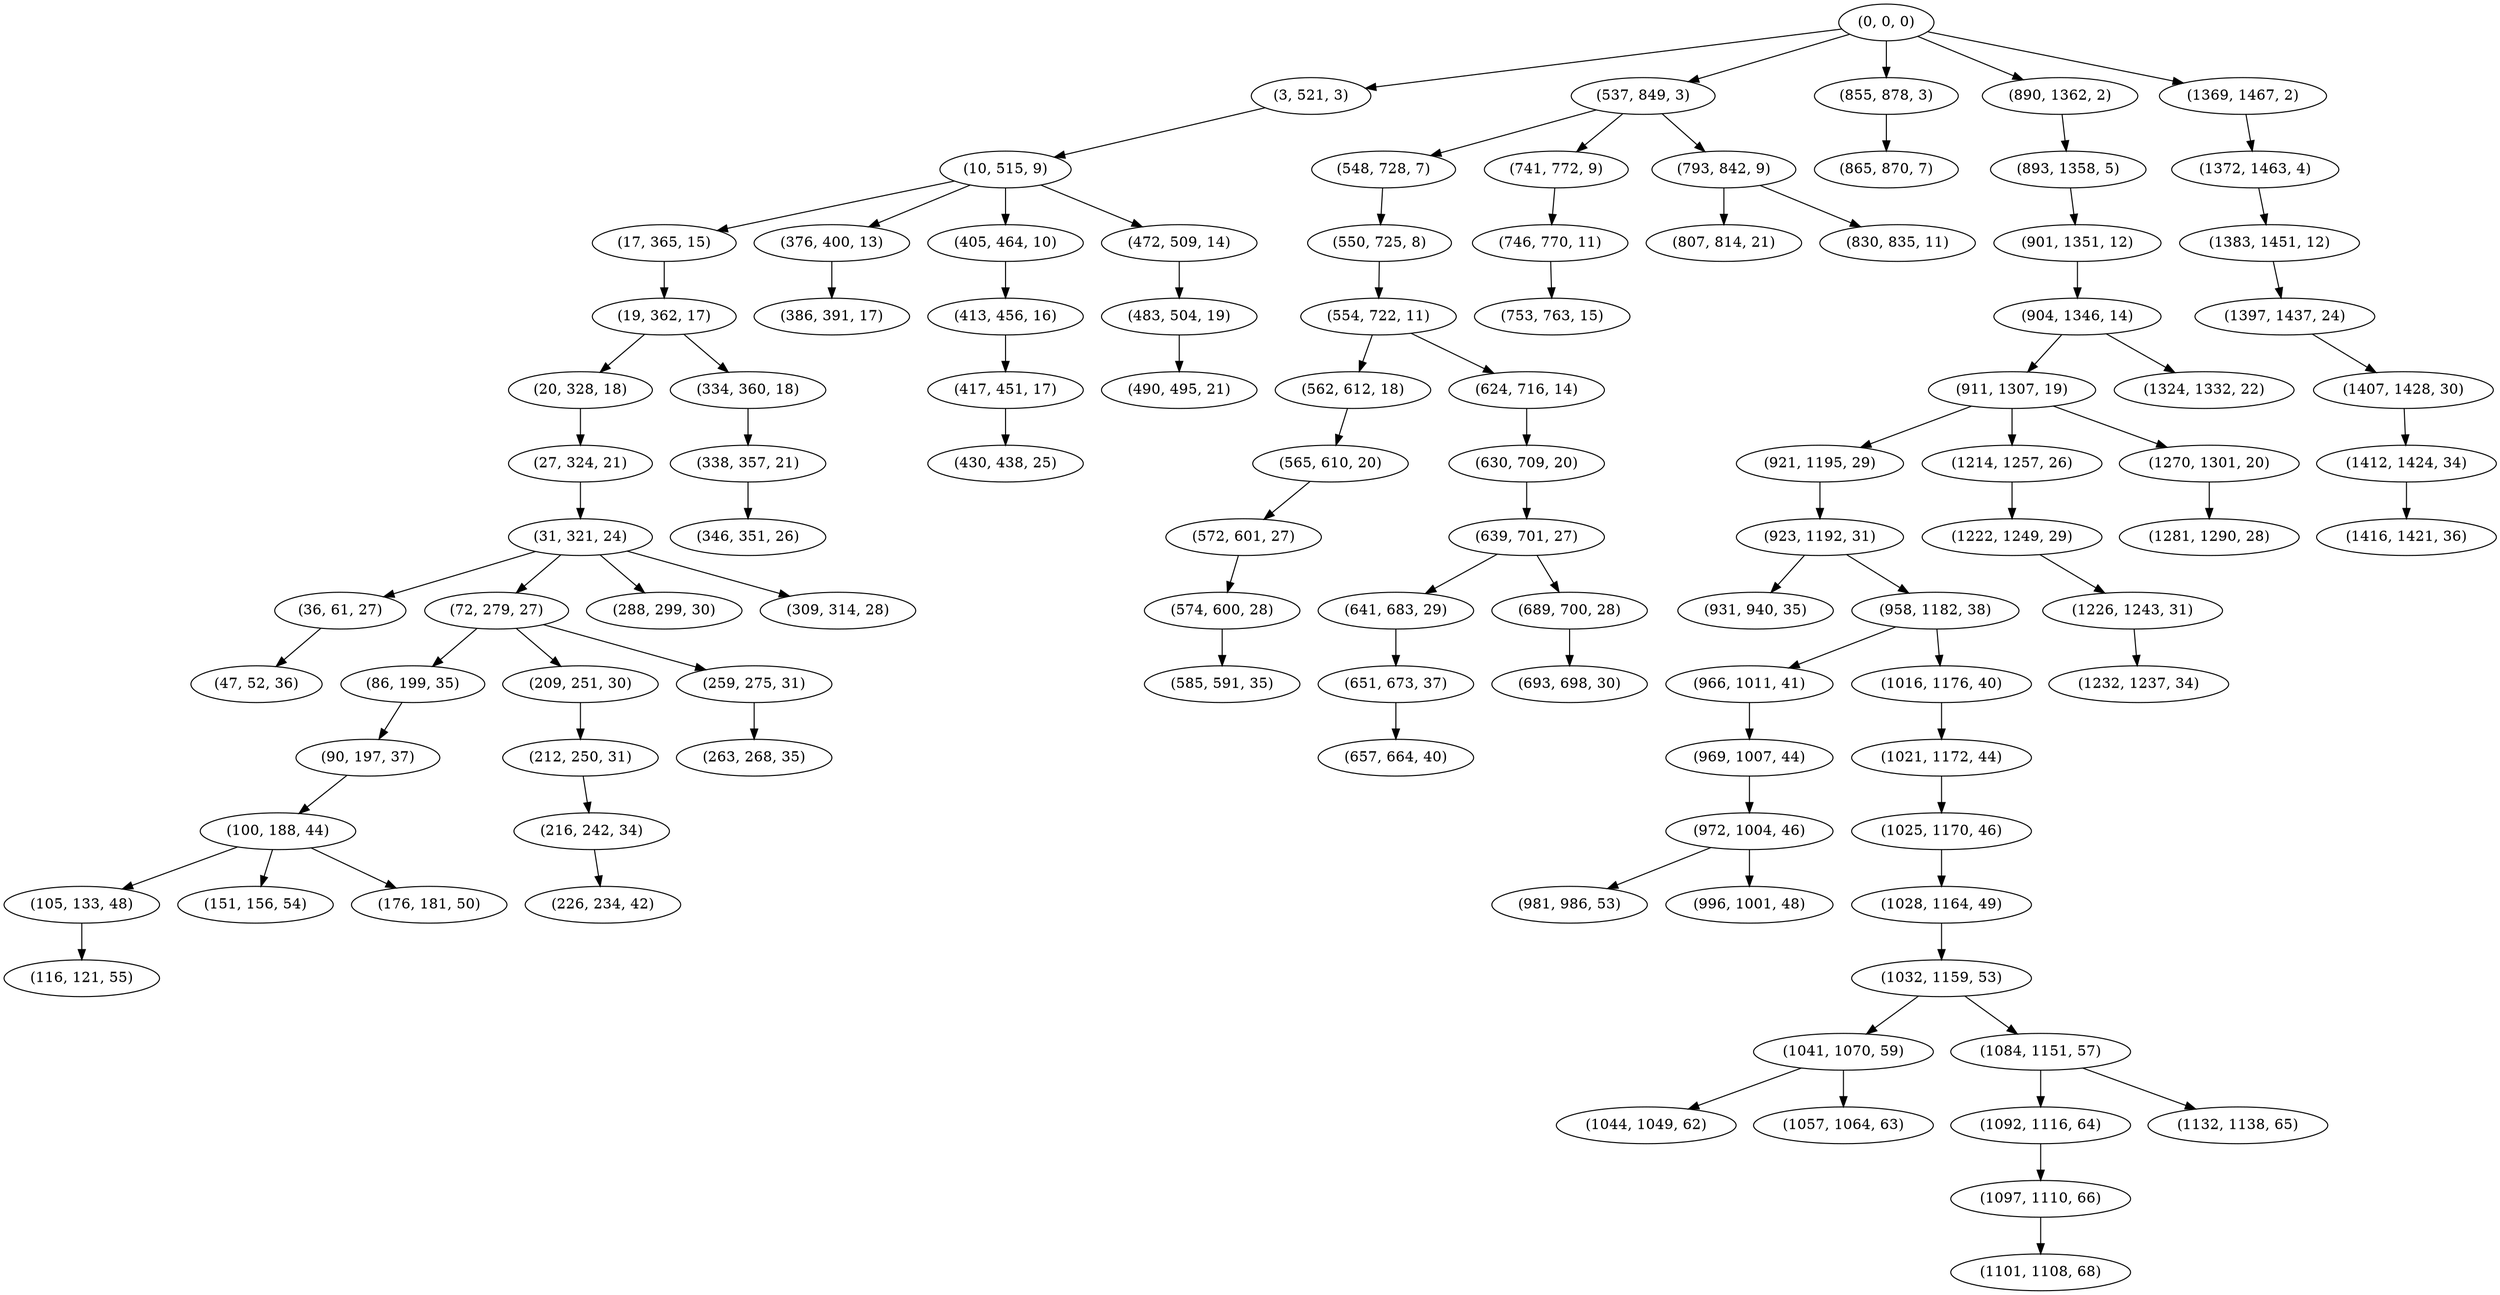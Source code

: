 digraph tree {
    "(0, 0, 0)";
    "(3, 521, 3)";
    "(10, 515, 9)";
    "(17, 365, 15)";
    "(19, 362, 17)";
    "(20, 328, 18)";
    "(27, 324, 21)";
    "(31, 321, 24)";
    "(36, 61, 27)";
    "(47, 52, 36)";
    "(72, 279, 27)";
    "(86, 199, 35)";
    "(90, 197, 37)";
    "(100, 188, 44)";
    "(105, 133, 48)";
    "(116, 121, 55)";
    "(151, 156, 54)";
    "(176, 181, 50)";
    "(209, 251, 30)";
    "(212, 250, 31)";
    "(216, 242, 34)";
    "(226, 234, 42)";
    "(259, 275, 31)";
    "(263, 268, 35)";
    "(288, 299, 30)";
    "(309, 314, 28)";
    "(334, 360, 18)";
    "(338, 357, 21)";
    "(346, 351, 26)";
    "(376, 400, 13)";
    "(386, 391, 17)";
    "(405, 464, 10)";
    "(413, 456, 16)";
    "(417, 451, 17)";
    "(430, 438, 25)";
    "(472, 509, 14)";
    "(483, 504, 19)";
    "(490, 495, 21)";
    "(537, 849, 3)";
    "(548, 728, 7)";
    "(550, 725, 8)";
    "(554, 722, 11)";
    "(562, 612, 18)";
    "(565, 610, 20)";
    "(572, 601, 27)";
    "(574, 600, 28)";
    "(585, 591, 35)";
    "(624, 716, 14)";
    "(630, 709, 20)";
    "(639, 701, 27)";
    "(641, 683, 29)";
    "(651, 673, 37)";
    "(657, 664, 40)";
    "(689, 700, 28)";
    "(693, 698, 30)";
    "(741, 772, 9)";
    "(746, 770, 11)";
    "(753, 763, 15)";
    "(793, 842, 9)";
    "(807, 814, 21)";
    "(830, 835, 11)";
    "(855, 878, 3)";
    "(865, 870, 7)";
    "(890, 1362, 2)";
    "(893, 1358, 5)";
    "(901, 1351, 12)";
    "(904, 1346, 14)";
    "(911, 1307, 19)";
    "(921, 1195, 29)";
    "(923, 1192, 31)";
    "(931, 940, 35)";
    "(958, 1182, 38)";
    "(966, 1011, 41)";
    "(969, 1007, 44)";
    "(972, 1004, 46)";
    "(981, 986, 53)";
    "(996, 1001, 48)";
    "(1016, 1176, 40)";
    "(1021, 1172, 44)";
    "(1025, 1170, 46)";
    "(1028, 1164, 49)";
    "(1032, 1159, 53)";
    "(1041, 1070, 59)";
    "(1044, 1049, 62)";
    "(1057, 1064, 63)";
    "(1084, 1151, 57)";
    "(1092, 1116, 64)";
    "(1097, 1110, 66)";
    "(1101, 1108, 68)";
    "(1132, 1138, 65)";
    "(1214, 1257, 26)";
    "(1222, 1249, 29)";
    "(1226, 1243, 31)";
    "(1232, 1237, 34)";
    "(1270, 1301, 20)";
    "(1281, 1290, 28)";
    "(1324, 1332, 22)";
    "(1369, 1467, 2)";
    "(1372, 1463, 4)";
    "(1383, 1451, 12)";
    "(1397, 1437, 24)";
    "(1407, 1428, 30)";
    "(1412, 1424, 34)";
    "(1416, 1421, 36)";
    "(0, 0, 0)" -> "(3, 521, 3)";
    "(0, 0, 0)" -> "(537, 849, 3)";
    "(0, 0, 0)" -> "(855, 878, 3)";
    "(0, 0, 0)" -> "(890, 1362, 2)";
    "(0, 0, 0)" -> "(1369, 1467, 2)";
    "(3, 521, 3)" -> "(10, 515, 9)";
    "(10, 515, 9)" -> "(17, 365, 15)";
    "(10, 515, 9)" -> "(376, 400, 13)";
    "(10, 515, 9)" -> "(405, 464, 10)";
    "(10, 515, 9)" -> "(472, 509, 14)";
    "(17, 365, 15)" -> "(19, 362, 17)";
    "(19, 362, 17)" -> "(20, 328, 18)";
    "(19, 362, 17)" -> "(334, 360, 18)";
    "(20, 328, 18)" -> "(27, 324, 21)";
    "(27, 324, 21)" -> "(31, 321, 24)";
    "(31, 321, 24)" -> "(36, 61, 27)";
    "(31, 321, 24)" -> "(72, 279, 27)";
    "(31, 321, 24)" -> "(288, 299, 30)";
    "(31, 321, 24)" -> "(309, 314, 28)";
    "(36, 61, 27)" -> "(47, 52, 36)";
    "(72, 279, 27)" -> "(86, 199, 35)";
    "(72, 279, 27)" -> "(209, 251, 30)";
    "(72, 279, 27)" -> "(259, 275, 31)";
    "(86, 199, 35)" -> "(90, 197, 37)";
    "(90, 197, 37)" -> "(100, 188, 44)";
    "(100, 188, 44)" -> "(105, 133, 48)";
    "(100, 188, 44)" -> "(151, 156, 54)";
    "(100, 188, 44)" -> "(176, 181, 50)";
    "(105, 133, 48)" -> "(116, 121, 55)";
    "(209, 251, 30)" -> "(212, 250, 31)";
    "(212, 250, 31)" -> "(216, 242, 34)";
    "(216, 242, 34)" -> "(226, 234, 42)";
    "(259, 275, 31)" -> "(263, 268, 35)";
    "(334, 360, 18)" -> "(338, 357, 21)";
    "(338, 357, 21)" -> "(346, 351, 26)";
    "(376, 400, 13)" -> "(386, 391, 17)";
    "(405, 464, 10)" -> "(413, 456, 16)";
    "(413, 456, 16)" -> "(417, 451, 17)";
    "(417, 451, 17)" -> "(430, 438, 25)";
    "(472, 509, 14)" -> "(483, 504, 19)";
    "(483, 504, 19)" -> "(490, 495, 21)";
    "(537, 849, 3)" -> "(548, 728, 7)";
    "(537, 849, 3)" -> "(741, 772, 9)";
    "(537, 849, 3)" -> "(793, 842, 9)";
    "(548, 728, 7)" -> "(550, 725, 8)";
    "(550, 725, 8)" -> "(554, 722, 11)";
    "(554, 722, 11)" -> "(562, 612, 18)";
    "(554, 722, 11)" -> "(624, 716, 14)";
    "(562, 612, 18)" -> "(565, 610, 20)";
    "(565, 610, 20)" -> "(572, 601, 27)";
    "(572, 601, 27)" -> "(574, 600, 28)";
    "(574, 600, 28)" -> "(585, 591, 35)";
    "(624, 716, 14)" -> "(630, 709, 20)";
    "(630, 709, 20)" -> "(639, 701, 27)";
    "(639, 701, 27)" -> "(641, 683, 29)";
    "(639, 701, 27)" -> "(689, 700, 28)";
    "(641, 683, 29)" -> "(651, 673, 37)";
    "(651, 673, 37)" -> "(657, 664, 40)";
    "(689, 700, 28)" -> "(693, 698, 30)";
    "(741, 772, 9)" -> "(746, 770, 11)";
    "(746, 770, 11)" -> "(753, 763, 15)";
    "(793, 842, 9)" -> "(807, 814, 21)";
    "(793, 842, 9)" -> "(830, 835, 11)";
    "(855, 878, 3)" -> "(865, 870, 7)";
    "(890, 1362, 2)" -> "(893, 1358, 5)";
    "(893, 1358, 5)" -> "(901, 1351, 12)";
    "(901, 1351, 12)" -> "(904, 1346, 14)";
    "(904, 1346, 14)" -> "(911, 1307, 19)";
    "(904, 1346, 14)" -> "(1324, 1332, 22)";
    "(911, 1307, 19)" -> "(921, 1195, 29)";
    "(911, 1307, 19)" -> "(1214, 1257, 26)";
    "(911, 1307, 19)" -> "(1270, 1301, 20)";
    "(921, 1195, 29)" -> "(923, 1192, 31)";
    "(923, 1192, 31)" -> "(931, 940, 35)";
    "(923, 1192, 31)" -> "(958, 1182, 38)";
    "(958, 1182, 38)" -> "(966, 1011, 41)";
    "(958, 1182, 38)" -> "(1016, 1176, 40)";
    "(966, 1011, 41)" -> "(969, 1007, 44)";
    "(969, 1007, 44)" -> "(972, 1004, 46)";
    "(972, 1004, 46)" -> "(981, 986, 53)";
    "(972, 1004, 46)" -> "(996, 1001, 48)";
    "(1016, 1176, 40)" -> "(1021, 1172, 44)";
    "(1021, 1172, 44)" -> "(1025, 1170, 46)";
    "(1025, 1170, 46)" -> "(1028, 1164, 49)";
    "(1028, 1164, 49)" -> "(1032, 1159, 53)";
    "(1032, 1159, 53)" -> "(1041, 1070, 59)";
    "(1032, 1159, 53)" -> "(1084, 1151, 57)";
    "(1041, 1070, 59)" -> "(1044, 1049, 62)";
    "(1041, 1070, 59)" -> "(1057, 1064, 63)";
    "(1084, 1151, 57)" -> "(1092, 1116, 64)";
    "(1084, 1151, 57)" -> "(1132, 1138, 65)";
    "(1092, 1116, 64)" -> "(1097, 1110, 66)";
    "(1097, 1110, 66)" -> "(1101, 1108, 68)";
    "(1214, 1257, 26)" -> "(1222, 1249, 29)";
    "(1222, 1249, 29)" -> "(1226, 1243, 31)";
    "(1226, 1243, 31)" -> "(1232, 1237, 34)";
    "(1270, 1301, 20)" -> "(1281, 1290, 28)";
    "(1369, 1467, 2)" -> "(1372, 1463, 4)";
    "(1372, 1463, 4)" -> "(1383, 1451, 12)";
    "(1383, 1451, 12)" -> "(1397, 1437, 24)";
    "(1397, 1437, 24)" -> "(1407, 1428, 30)";
    "(1407, 1428, 30)" -> "(1412, 1424, 34)";
    "(1412, 1424, 34)" -> "(1416, 1421, 36)";
}
